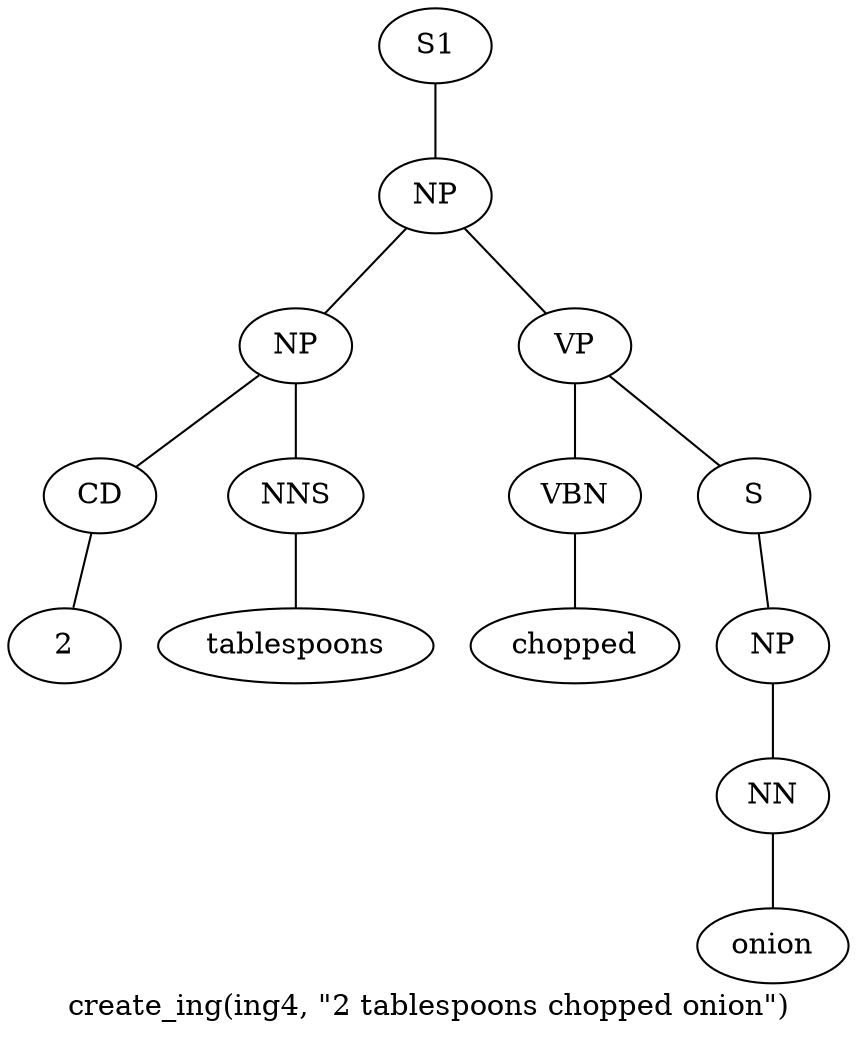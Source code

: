 graph SyntaxGraph {
	label = "create_ing(ing4, \"2 tablespoons chopped onion\")";
	Node0 [label="S1"];
	Node1 [label="NP"];
	Node2 [label="NP"];
	Node3 [label="CD"];
	Node4 [label="2"];
	Node5 [label="NNS"];
	Node6 [label="tablespoons"];
	Node7 [label="VP"];
	Node8 [label="VBN"];
	Node9 [label="chopped"];
	Node10 [label="S"];
	Node11 [label="NP"];
	Node12 [label="NN"];
	Node13 [label="onion"];

	Node0 -- Node1;
	Node1 -- Node2;
	Node1 -- Node7;
	Node2 -- Node3;
	Node2 -- Node5;
	Node3 -- Node4;
	Node5 -- Node6;
	Node7 -- Node8;
	Node7 -- Node10;
	Node8 -- Node9;
	Node10 -- Node11;
	Node11 -- Node12;
	Node12 -- Node13;
}